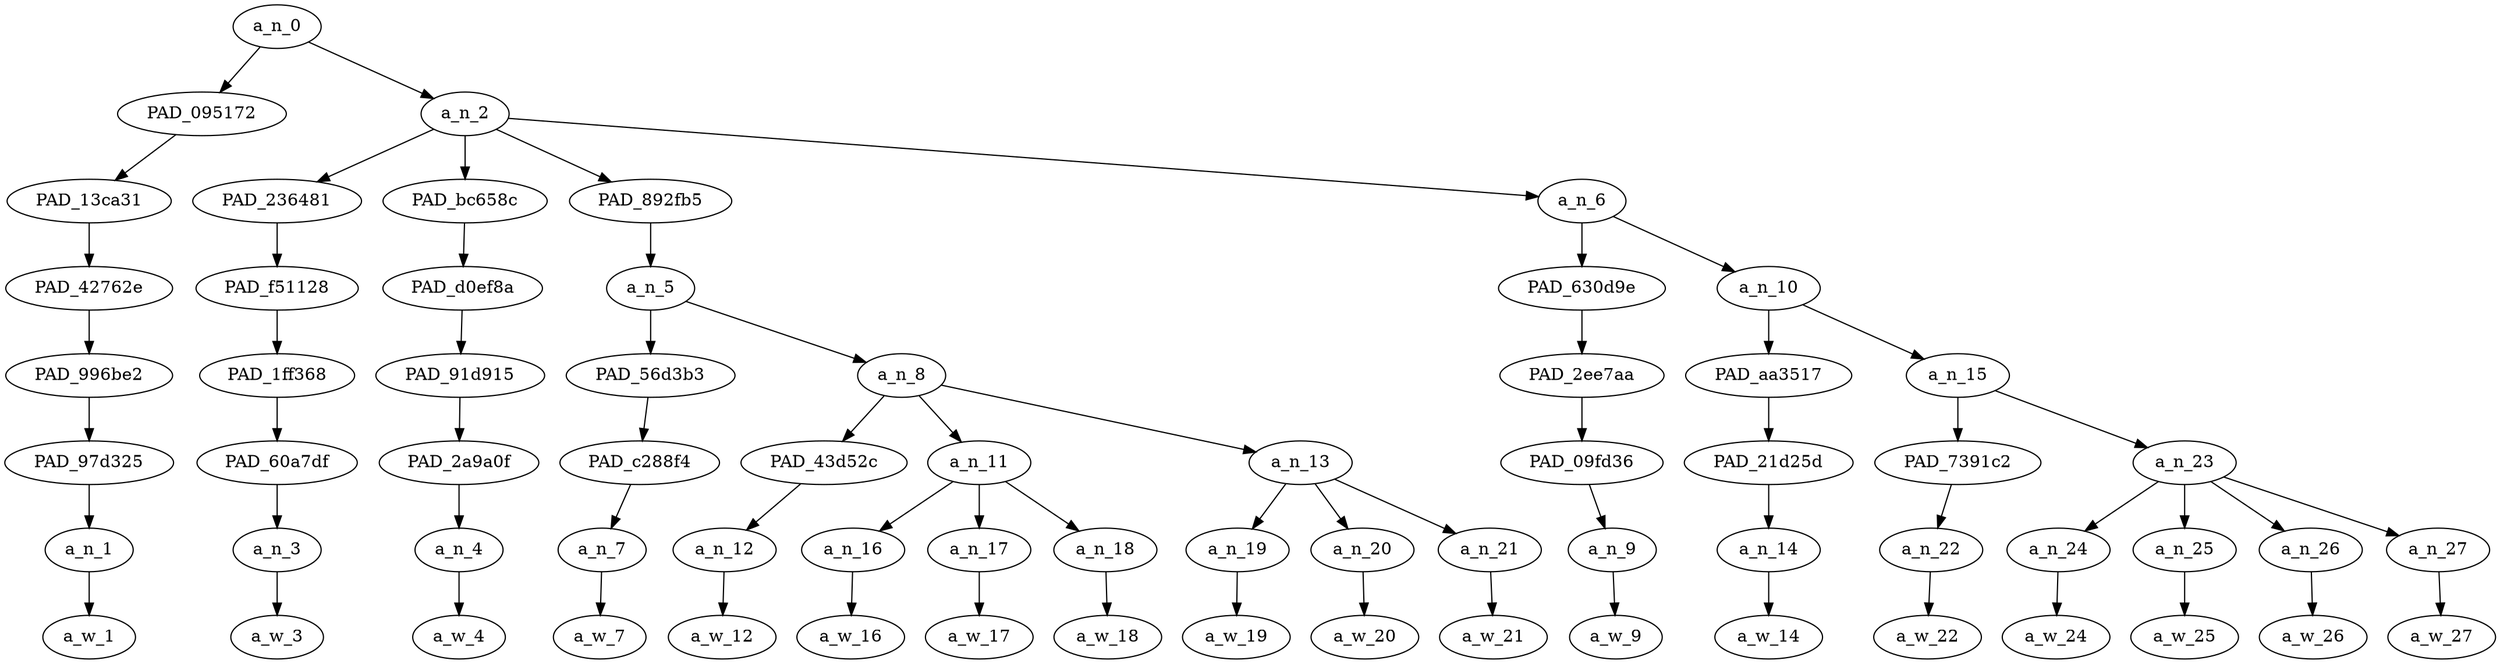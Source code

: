 strict digraph "" {
	a_n_0	[div_dir=1,
		index=0,
		level=7,
		pos="2.5078125,7!",
		text_span="[0, 1, 2, 3, 4, 5, 6, 7, 8, 9, 10, 11, 12, 13, 14, 15, 16, 17]",
		value=0.99999998];
	PAD_095172	[div_dir=1,
		index=0,
		level=6,
		pos="0.0,6!",
		text_span="[0]",
		value=0.04442419];
	a_n_0 -> PAD_095172;
	a_n_2	[div_dir=1,
		index=1,
		level=6,
		pos="5.015625,6!",
		text_span="[1, 2, 3, 4, 5, 6, 7, 8, 9, 10, 11, 12, 13, 14, 15, 16, 17]",
		value=0.95450576];
	a_n_0 -> a_n_2;
	PAD_13ca31	[div_dir=1,
		index=0,
		level=5,
		pos="0.0,5!",
		text_span="[0]",
		value=0.04442419];
	PAD_095172 -> PAD_13ca31;
	PAD_42762e	[div_dir=1,
		index=0,
		level=4,
		pos="0.0,4!",
		text_span="[0]",
		value=0.04442419];
	PAD_13ca31 -> PAD_42762e;
	PAD_996be2	[div_dir=1,
		index=0,
		level=3,
		pos="0.0,3!",
		text_span="[0]",
		value=0.04442419];
	PAD_42762e -> PAD_996be2;
	PAD_97d325	[div_dir=1,
		index=0,
		level=2,
		pos="0.0,2!",
		text_span="[0]",
		value=0.04442419];
	PAD_996be2 -> PAD_97d325;
	a_n_1	[div_dir=1,
		index=0,
		level=1,
		pos="0.0,1!",
		text_span="[0]",
		value=0.04442419];
	PAD_97d325 -> a_n_1;
	a_w_1	[div_dir=0,
		index=0,
		level=0,
		pos="0,0!",
		text_span="[0]",
		value=you];
	a_n_1 -> a_w_1;
	PAD_236481	[div_dir=-1,
		index=1,
		level=5,
		pos="1.0,5!",
		text_span="[1]",
		value=0.03192921];
	a_n_2 -> PAD_236481;
	PAD_bc658c	[div_dir=1,
		index=2,
		level=5,
		pos="2.0,5!",
		text_span="[2]",
		value=0.03909192];
	a_n_2 -> PAD_bc658c;
	PAD_892fb5	[div_dir=1,
		index=3,
		level=5,
		pos="5.0,5!",
		text_span="[3, 4, 5, 6, 7, 8, 9, 10]",
		value=0.42762011];
	a_n_2 -> PAD_892fb5;
	a_n_6	[div_dir=1,
		index=4,
		level=5,
		pos="12.0625,5!",
		text_span="[11, 12, 13, 14, 15, 16, 17]",
		value=0.45486240];
	a_n_2 -> a_n_6;
	PAD_f51128	[div_dir=-1,
		index=1,
		level=4,
		pos="1.0,4!",
		text_span="[1]",
		value=0.03192921];
	PAD_236481 -> PAD_f51128;
	PAD_1ff368	[div_dir=-1,
		index=1,
		level=3,
		pos="1.0,3!",
		text_span="[1]",
		value=0.03192921];
	PAD_f51128 -> PAD_1ff368;
	PAD_60a7df	[div_dir=-1,
		index=1,
		level=2,
		pos="1.0,2!",
		text_span="[1]",
		value=0.03192921];
	PAD_1ff368 -> PAD_60a7df;
	a_n_3	[div_dir=-1,
		index=1,
		level=1,
		pos="1.0,1!",
		text_span="[1]",
		value=0.03192921];
	PAD_60a7df -> a_n_3;
	a_w_3	[div_dir=0,
		index=1,
		level=0,
		pos="1,0!",
		text_span="[1]",
		value=are];
	a_n_3 -> a_w_3;
	PAD_d0ef8a	[div_dir=1,
		index=2,
		level=4,
		pos="2.0,4!",
		text_span="[2]",
		value=0.03909192];
	PAD_bc658c -> PAD_d0ef8a;
	PAD_91d915	[div_dir=1,
		index=2,
		level=3,
		pos="2.0,3!",
		text_span="[2]",
		value=0.03909192];
	PAD_d0ef8a -> PAD_91d915;
	PAD_2a9a0f	[div_dir=1,
		index=2,
		level=2,
		pos="2.0,2!",
		text_span="[2]",
		value=0.03909192];
	PAD_91d915 -> PAD_2a9a0f;
	a_n_4	[div_dir=1,
		index=2,
		level=1,
		pos="2.0,1!",
		text_span="[2]",
		value=0.03909192];
	PAD_2a9a0f -> a_n_4;
	a_w_4	[div_dir=0,
		index=2,
		level=0,
		pos="2,0!",
		text_span="[2]",
		value=officially];
	a_n_4 -> a_w_4;
	a_n_5	[div_dir=1,
		index=3,
		level=4,
		pos="5.0,4!",
		text_span="[3, 4, 5, 6, 7, 8, 9, 10]",
		value=0.42762011];
	PAD_892fb5 -> a_n_5;
	PAD_56d3b3	[div_dir=1,
		index=3,
		level=3,
		pos="3.0,3!",
		text_span="[3]",
		value=0.04236860];
	a_n_5 -> PAD_56d3b3;
	a_n_8	[div_dir=1,
		index=4,
		level=3,
		pos="7.0,3!",
		text_span="[4, 5, 6, 7, 8, 9, 10]",
		value=0.38436392];
	a_n_5 -> a_n_8;
	PAD_c288f4	[div_dir=1,
		index=3,
		level=2,
		pos="3.0,2!",
		text_span="[3]",
		value=0.04236860];
	PAD_56d3b3 -> PAD_c288f4;
	a_n_7	[div_dir=1,
		index=3,
		level=1,
		pos="3.0,1!",
		text_span="[3]",
		value=0.04236860];
	PAD_c288f4 -> a_n_7;
	a_w_7	[div_dir=0,
		index=3,
		level=0,
		pos="3,0!",
		text_span="[3]",
		value=a];
	a_n_7 -> a_w_7;
	PAD_43d52c	[div_dir=1,
		index=5,
		level=2,
		pos="7.0,2!",
		text_span="[7]",
		value=0.02791548];
	a_n_8 -> PAD_43d52c;
	a_n_11	[div_dir=1,
		index=4,
		level=2,
		pos="5.0,2!",
		text_span="[4, 5, 6]",
		value=0.23558556];
	a_n_8 -> a_n_11;
	a_n_13	[div_dir=1,
		index=6,
		level=2,
		pos="9.0,2!",
		text_span="[8, 9, 10]",
		value=0.12002369];
	a_n_8 -> a_n_13;
	a_n_12	[div_dir=1,
		index=7,
		level=1,
		pos="7.0,1!",
		text_span="[7]",
		value=0.02791548];
	PAD_43d52c -> a_n_12;
	a_w_12	[div_dir=0,
		index=7,
		level=0,
		pos="7,0!",
		text_span="[7]",
		value=or1];
	a_n_12 -> a_w_12;
	a_n_16	[div_dir=1,
		index=4,
		level=1,
		pos="4.0,1!",
		text_span="[4]",
		value=0.14791507];
	a_n_11 -> a_n_16;
	a_n_17	[div_dir=1,
		index=5,
		level=1,
		pos="5.0,1!",
		text_span="[5]",
		value=0.03273068];
	a_n_11 -> a_n_17;
	a_n_18	[div_dir=1,
		index=6,
		level=1,
		pos="6.0,1!",
		text_span="[6]",
		value=0.05397549];
	a_n_11 -> a_n_18;
	a_w_16	[div_dir=0,
		index=4,
		level=0,
		pos="4,0!",
		text_span="[4]",
		value=nigger];
	a_n_16 -> a_w_16;
	a_w_17	[div_dir=0,
		index=5,
		level=0,
		pos="5,0!",
		text_span="[5]",
		value=or];
	a_n_17 -> a_w_17;
	a_w_18	[div_dir=0,
		index=6,
		level=0,
		pos="6,0!",
		text_span="[6]",
		value=jew];
	a_n_18 -> a_w_18;
	a_n_19	[div_dir=1,
		index=8,
		level=1,
		pos="8.0,1!",
		text_span="[8]",
		value=0.05482103];
	a_n_13 -> a_n_19;
	a_n_20	[div_dir=1,
		index=9,
		level=1,
		pos="9.0,1!",
		text_span="[9]",
		value=0.03161045];
	a_n_13 -> a_n_20;
	a_n_21	[div_dir=1,
		index=10,
		level=1,
		pos="10.0,1!",
		text_span="[10]",
		value=0.03337216];
	a_n_13 -> a_n_21;
	a_w_19	[div_dir=0,
		index=8,
		level=0,
		pos="8,0!",
		text_span="[8]",
		value=oven];
	a_n_19 -> a_w_19;
	a_w_20	[div_dir=0,
		index=9,
		level=0,
		pos="9,0!",
		text_span="[9]",
		value=middle];
	a_n_20 -> a_w_20;
	a_w_21	[div_dir=0,
		index=10,
		level=0,
		pos="10,0!",
		text_span="[10]",
		value=class];
	a_n_21 -> a_w_21;
	PAD_630d9e	[div_dir=1,
		index=4,
		level=4,
		pos="11.0,4!",
		text_span="[11]",
		value=0.02816004];
	a_n_6 -> PAD_630d9e;
	a_n_10	[div_dir=1,
		index=5,
		level=4,
		pos="13.125,4!",
		text_span="[12, 13, 14, 15, 16, 17]",
		value=0.42613390];
	a_n_6 -> a_n_10;
	PAD_2ee7aa	[div_dir=1,
		index=5,
		level=3,
		pos="11.0,3!",
		text_span="[11]",
		value=0.02816004];
	PAD_630d9e -> PAD_2ee7aa;
	PAD_09fd36	[div_dir=1,
		index=7,
		level=2,
		pos="11.0,2!",
		text_span="[11]",
		value=0.02816004];
	PAD_2ee7aa -> PAD_09fd36;
	a_n_9	[div_dir=1,
		index=11,
		level=1,
		pos="11.0,1!",
		text_span="[11]",
		value=0.02816004];
	PAD_09fd36 -> a_n_9;
	a_w_9	[div_dir=0,
		index=11,
		level=0,
		pos="11,0!",
		text_span="[11]",
		value=if];
	a_n_9 -> a_w_9;
	PAD_aa3517	[div_dir=1,
		index=6,
		level=3,
		pos="12.0,3!",
		text_span="[12]",
		value=0.03100674];
	a_n_10 -> PAD_aa3517;
	a_n_15	[div_dir=1,
		index=7,
		level=3,
		pos="14.25,3!",
		text_span="[13, 14, 15, 16, 17]",
		value=0.39454822];
	a_n_10 -> a_n_15;
	PAD_21d25d	[div_dir=1,
		index=8,
		level=2,
		pos="12.0,2!",
		text_span="[12]",
		value=0.03100674];
	PAD_aa3517 -> PAD_21d25d;
	a_n_14	[div_dir=1,
		index=12,
		level=1,
		pos="12.0,1!",
		text_span="[12]",
		value=0.03100674];
	PAD_21d25d -> a_n_14;
	a_w_14	[div_dir=0,
		index=12,
		level=0,
		pos="12,0!",
		text_span="[12]",
		value=you1];
	a_n_14 -> a_w_14;
	PAD_7391c2	[div_dir=-1,
		index=9,
		level=2,
		pos="13.0,2!",
		text_span="[13]",
		value=0.03568832];
	a_n_15 -> PAD_7391c2;
	a_n_23	[div_dir=1,
		index=10,
		level=2,
		pos="15.5,2!",
		text_span="[14, 15, 16, 17]",
		value=0.35829926];
	a_n_15 -> a_n_23;
	a_n_22	[div_dir=-1,
		index=13,
		level=1,
		pos="13.0,1!",
		text_span="[13]",
		value=0.03568832];
	PAD_7391c2 -> a_n_22;
	a_w_22	[div_dir=0,
		index=13,
		level=0,
		pos="13,0!",
		text_span="[13]",
		value=use];
	a_n_22 -> a_w_22;
	a_n_24	[div_dir=1,
		index=14,
		level=1,
		pos="14.0,1!",
		text_span="[14]",
		value=0.03664371];
	a_n_23 -> a_n_24;
	a_n_25	[div_dir=-1,
		index=15,
		level=1,
		pos="15.0,1!",
		text_span="[15]",
		value=0.05690651];
	a_n_23 -> a_n_25;
	a_n_26	[div_dir=-1,
		index=16,
		level=1,
		pos="16.0,1!",
		text_span="[16]",
		value=0.08581343];
	a_n_23 -> a_n_26;
	a_n_27	[div_dir=1,
		index=17,
		level=1,
		pos="17.0,1!",
		text_span="[17]",
		value=0.17824072];
	a_n_23 -> a_n_27;
	a_w_24	[div_dir=0,
		index=14,
		level=0,
		pos="14,0!",
		text_span="[14]",
		value=the];
	a_n_24 -> a_w_24;
	a_w_25	[div_dir=0,
		index=15,
		level=0,
		pos="15,0!",
		text_span="[15]",
		value=phrase];
	a_n_25 -> a_w_25;
	a_w_26	[div_dir=0,
		index=16,
		level=0,
		pos="16,0!",
		text_span="[16]",
		value=white];
	a_n_26 -> a_w_26;
	a_w_27	[div_dir=0,
		index=17,
		level=0,
		pos="17,0!",
		text_span="[17]",
		value=trash];
	a_n_27 -> a_w_27;
}
